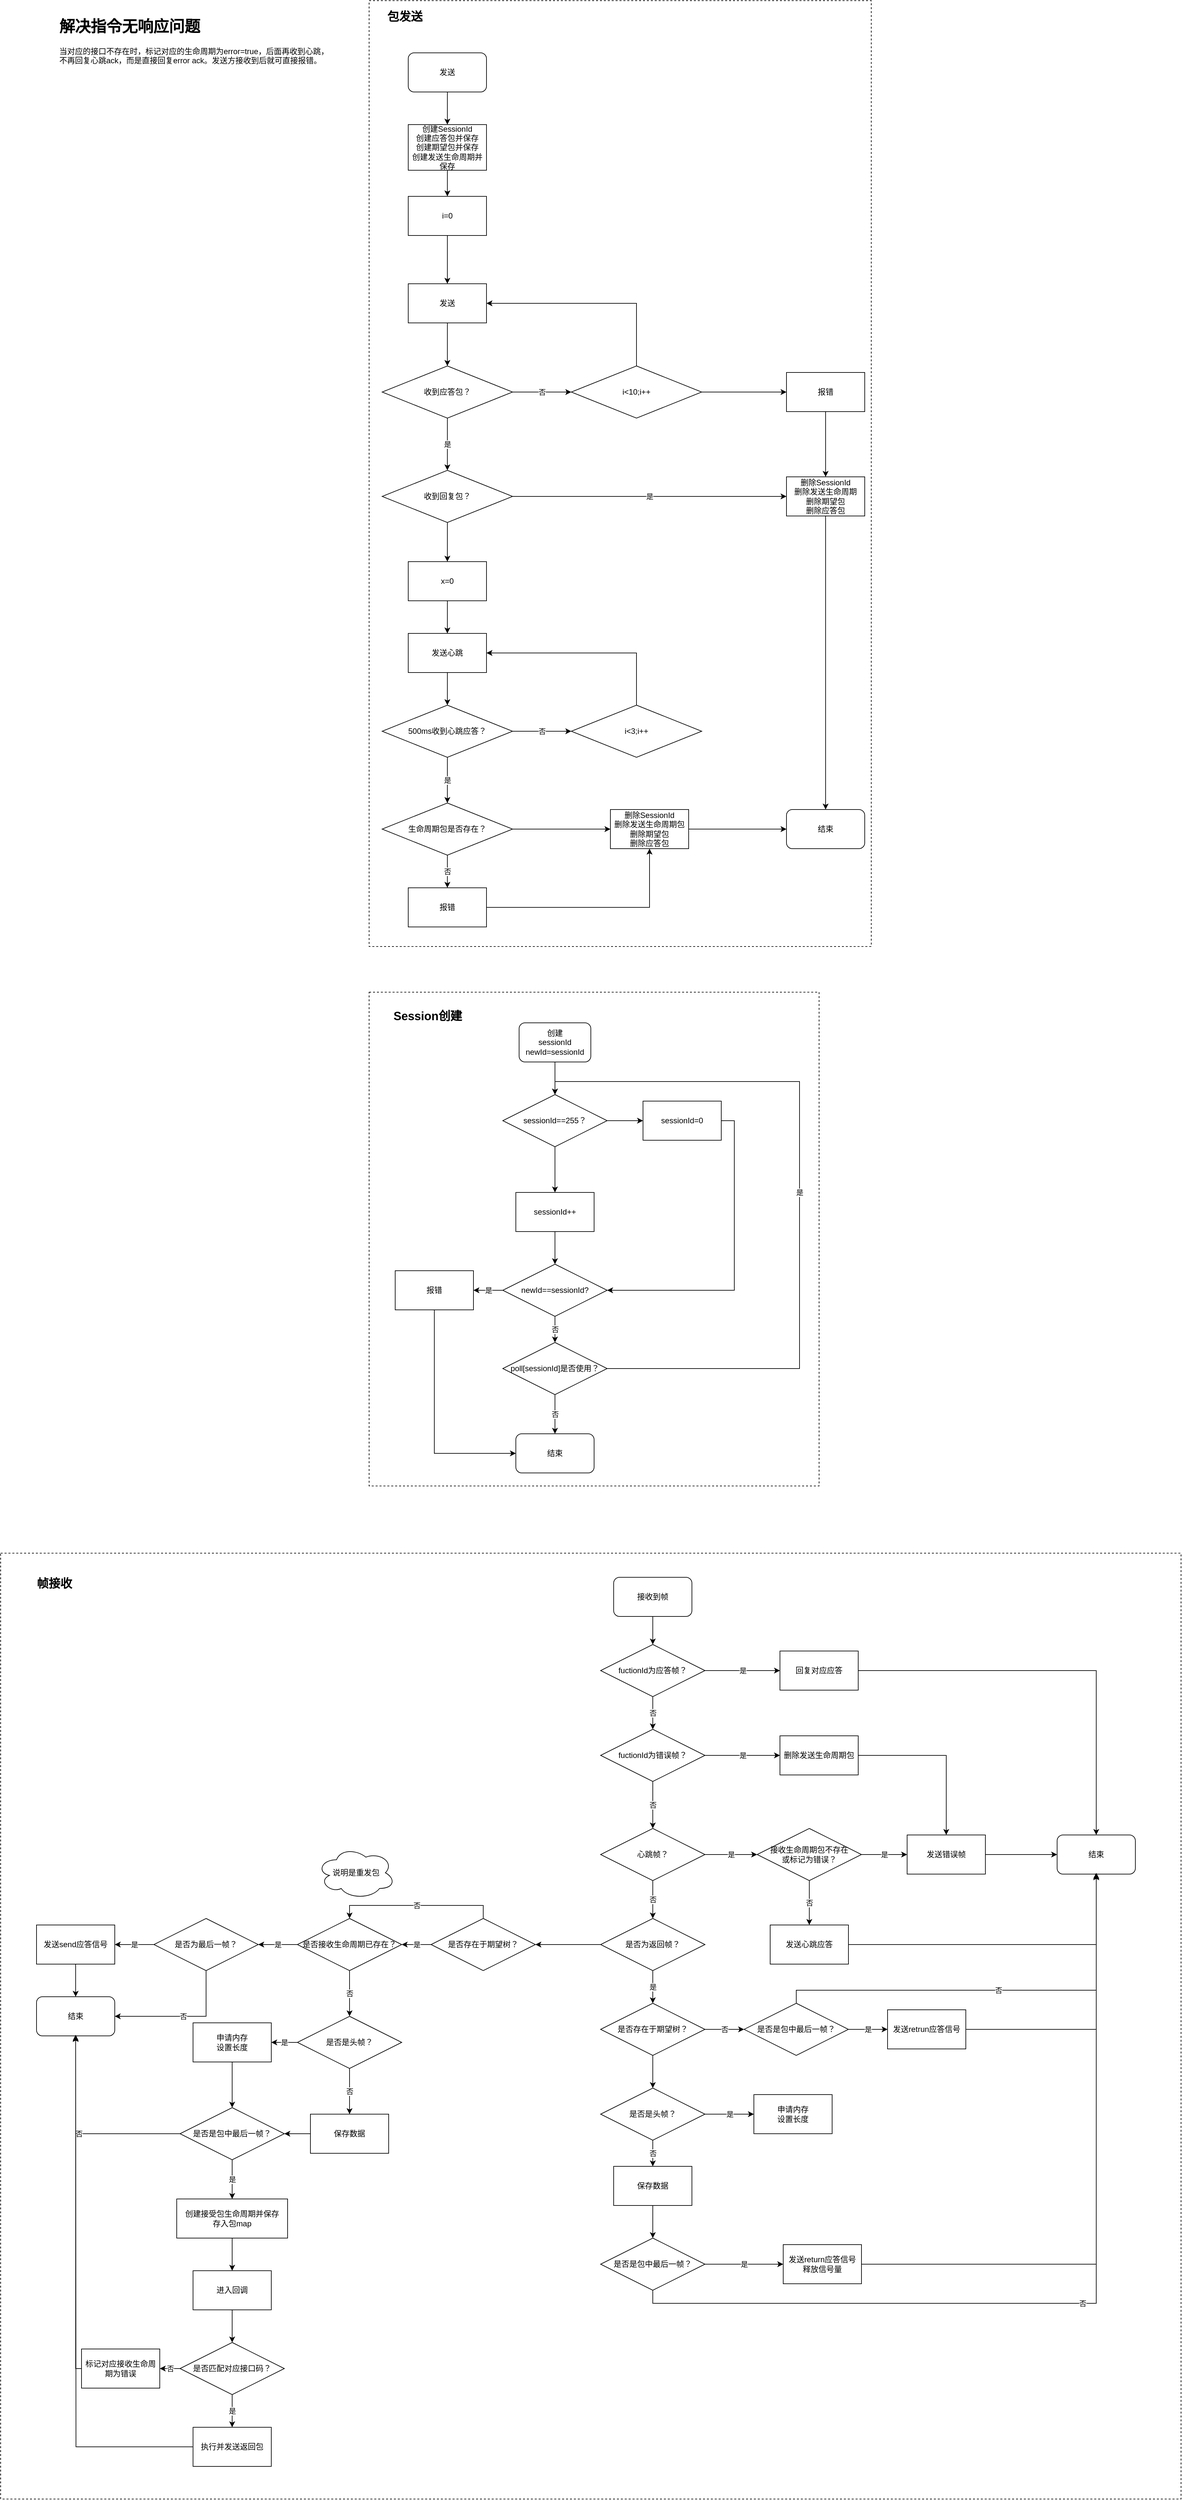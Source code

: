 <mxfile version="12.2.4" pages="1"><diagram id="jixxcReCgvkoZEsgTr-6" name="Page-1"><mxGraphModel dx="2103" dy="812" grid="1" gridSize="10" guides="1" tooltips="1" connect="1" arrows="1" fold="1" page="1" pageScale="1" pageWidth="827" pageHeight="1169" math="0" shadow="0"><root><mxCell id="0"/><mxCell id="1" parent="0"/><mxCell id="71" value="" style="group" parent="1" vertex="1" connectable="0"><mxGeometry x="50" y="1670" width="690" height="757" as="geometry"/></mxCell><mxCell id="69" value="" style="rounded=0;whiteSpace=wrap;html=1;dashed=1;" parent="71" vertex="1"><mxGeometry width="690" height="757" as="geometry"/></mxCell><mxCell id="45" value="创建&lt;br&gt;sessionId&lt;br&gt;newId=sessionId" style="rounded=1;whiteSpace=wrap;html=1;" parent="71" vertex="1"><mxGeometry x="230" y="47" width="110" height="60" as="geometry"/></mxCell><mxCell id="46" value="sessionId==255？" style="rhombus;whiteSpace=wrap;html=1;rounded=0;" parent="71" vertex="1"><mxGeometry x="205" y="157" width="160" height="80" as="geometry"/></mxCell><mxCell id="53" style="edgeStyle=orthogonalEdgeStyle;rounded=0;orthogonalLoop=1;jettySize=auto;html=1;exitX=0.5;exitY=1;exitDx=0;exitDy=0;entryX=0.5;entryY=0;entryDx=0;entryDy=0;" parent="71" source="45" target="46" edge="1"><mxGeometry relative="1" as="geometry"/></mxCell><mxCell id="48" value="sessionId=0" style="rounded=0;whiteSpace=wrap;html=1;" parent="71" vertex="1"><mxGeometry x="420" y="167" width="120" height="60" as="geometry"/></mxCell><mxCell id="54" style="edgeStyle=orthogonalEdgeStyle;rounded=0;orthogonalLoop=1;jettySize=auto;html=1;exitX=1;exitY=0.5;exitDx=0;exitDy=0;" parent="71" source="46" target="48" edge="1"><mxGeometry relative="1" as="geometry"/></mxCell><mxCell id="49" value="sessionId++" style="rounded=0;whiteSpace=wrap;html=1;" parent="71" vertex="1"><mxGeometry x="225" y="307" width="120" height="60" as="geometry"/></mxCell><mxCell id="56" style="edgeStyle=orthogonalEdgeStyle;rounded=0;orthogonalLoop=1;jettySize=auto;html=1;exitX=0.5;exitY=1;exitDx=0;exitDy=0;entryX=0.5;entryY=0;entryDx=0;entryDy=0;" parent="71" source="46" target="49" edge="1"><mxGeometry relative="1" as="geometry"/></mxCell><mxCell id="66" value="是" style="edgeStyle=orthogonalEdgeStyle;rounded=0;orthogonalLoop=1;jettySize=auto;html=1;exitX=1;exitY=0.5;exitDx=0;exitDy=0;entryX=0.5;entryY=0;entryDx=0;entryDy=0;" parent="71" source="50" target="46" edge="1"><mxGeometry relative="1" as="geometry"><Array as="points"><mxPoint x="660" y="577"/><mxPoint x="660" y="137"/><mxPoint x="285" y="137"/></Array></mxGeometry></mxCell><mxCell id="50" value="poll[sessionId]是否使用？" style="rhombus;whiteSpace=wrap;html=1;rounded=0;" parent="71" vertex="1"><mxGeometry x="205" y="537" width="160" height="80" as="geometry"/></mxCell><mxCell id="60" value="否" style="edgeStyle=orthogonalEdgeStyle;rounded=0;orthogonalLoop=1;jettySize=auto;html=1;exitX=0.5;exitY=1;exitDx=0;exitDy=0;entryX=0.5;entryY=0;entryDx=0;entryDy=0;" parent="71" source="51" target="50" edge="1"><mxGeometry relative="1" as="geometry"/></mxCell><mxCell id="51" value="newId==sessionId?" style="rhombus;whiteSpace=wrap;html=1;rounded=0;" parent="71" vertex="1"><mxGeometry x="205" y="417" width="160" height="80" as="geometry"/></mxCell><mxCell id="64" style="edgeStyle=orthogonalEdgeStyle;rounded=0;orthogonalLoop=1;jettySize=auto;html=1;exitX=1;exitY=0.5;exitDx=0;exitDy=0;entryX=1;entryY=0.5;entryDx=0;entryDy=0;" parent="71" source="48" target="51" edge="1"><mxGeometry relative="1" as="geometry"/></mxCell><mxCell id="59" style="edgeStyle=orthogonalEdgeStyle;rounded=0;orthogonalLoop=1;jettySize=auto;html=1;exitX=0.5;exitY=1;exitDx=0;exitDy=0;entryX=0.5;entryY=0;entryDx=0;entryDy=0;" parent="71" source="49" target="51" edge="1"><mxGeometry relative="1" as="geometry"/></mxCell><mxCell id="52" value="结束" style="rounded=1;whiteSpace=wrap;html=1;" parent="71" vertex="1"><mxGeometry x="225" y="677" width="120" height="60" as="geometry"/></mxCell><mxCell id="61" value="否" style="edgeStyle=orthogonalEdgeStyle;rounded=0;orthogonalLoop=1;jettySize=auto;html=1;exitX=0.5;exitY=1;exitDx=0;exitDy=0;entryX=0.5;entryY=0;entryDx=0;entryDy=0;" parent="71" source="50" target="52" edge="1"><mxGeometry relative="1" as="geometry"/></mxCell><mxCell id="63" style="edgeStyle=orthogonalEdgeStyle;rounded=0;orthogonalLoop=1;jettySize=auto;html=1;exitX=0.5;exitY=1;exitDx=0;exitDy=0;entryX=0;entryY=0.5;entryDx=0;entryDy=0;" parent="71" source="58" target="52" edge="1"><mxGeometry relative="1" as="geometry"/></mxCell><mxCell id="58" value="报错" style="rounded=0;whiteSpace=wrap;html=1;" parent="71" vertex="1"><mxGeometry x="40" y="427" width="120" height="60" as="geometry"/></mxCell><mxCell id="62" value="是" style="edgeStyle=orthogonalEdgeStyle;rounded=0;orthogonalLoop=1;jettySize=auto;html=1;exitX=0;exitY=0.5;exitDx=0;exitDy=0;entryX=1;entryY=0.5;entryDx=0;entryDy=0;" parent="71" source="51" target="58" edge="1"><mxGeometry relative="1" as="geometry"/></mxCell><mxCell id="70" value="&lt;font style=&quot;font-size: 18px&quot;&gt;&lt;b&gt;Session创建&lt;/b&gt;&lt;/font&gt;" style="text;html=1;strokeColor=none;fillColor=none;align=center;verticalAlign=middle;whiteSpace=wrap;rounded=0;dashed=1;" parent="71" vertex="1"><mxGeometry x="20" y="27" width="140" height="20" as="geometry"/></mxCell><mxCell id="72" value="" style="group" parent="1" vertex="1" connectable="0"><mxGeometry x="50" y="150" width="770" height="1450" as="geometry"/></mxCell><mxCell id="67" value="" style="rounded=0;whiteSpace=wrap;html=1;dashed=1;" parent="72" vertex="1"><mxGeometry width="770" height="1450" as="geometry"/></mxCell><mxCell id="2" value="发送" style="rounded=1;whiteSpace=wrap;html=1;" parent="72" vertex="1"><mxGeometry x="60" y="80" width="120" height="60" as="geometry"/></mxCell><mxCell id="5" value="创建SessionId&lt;br&gt;创建应答包并保存&lt;br&gt;创建期望包并保存&lt;br&gt;创建发送生命周期并保存" style="rounded=0;whiteSpace=wrap;html=1;" parent="72" vertex="1"><mxGeometry x="60" y="190" width="120" height="70" as="geometry"/></mxCell><mxCell id="19" style="edgeStyle=orthogonalEdgeStyle;rounded=0;orthogonalLoop=1;jettySize=auto;html=1;exitX=0.5;exitY=1;exitDx=0;exitDy=0;entryX=0.5;entryY=0;entryDx=0;entryDy=0;" parent="72" source="2" target="5" edge="1"><mxGeometry relative="1" as="geometry"/></mxCell><mxCell id="6" value="i=0" style="rounded=0;whiteSpace=wrap;html=1;" parent="72" vertex="1"><mxGeometry x="60" y="300" width="120" height="60" as="geometry"/></mxCell><mxCell id="20" style="edgeStyle=orthogonalEdgeStyle;rounded=0;orthogonalLoop=1;jettySize=auto;html=1;exitX=0.5;exitY=1;exitDx=0;exitDy=0;entryX=0.5;entryY=0;entryDx=0;entryDy=0;" parent="72" source="5" target="6" edge="1"><mxGeometry relative="1" as="geometry"/></mxCell><mxCell id="7" value="收到应答包？" style="rhombus;whiteSpace=wrap;html=1;rounded=0;" parent="72" vertex="1"><mxGeometry x="20" y="560" width="200" height="80" as="geometry"/></mxCell><mxCell id="8" value="i&amp;lt;10;i++" style="rhombus;whiteSpace=wrap;html=1;rounded=0;" parent="72" vertex="1"><mxGeometry x="310" y="560" width="200" height="80" as="geometry"/></mxCell><mxCell id="23" value="否" style="edgeStyle=orthogonalEdgeStyle;rounded=0;orthogonalLoop=1;jettySize=auto;html=1;exitX=1;exitY=0.5;exitDx=0;exitDy=0;entryX=0;entryY=0.5;entryDx=0;entryDy=0;" parent="72" source="7" target="8" edge="1"><mxGeometry relative="1" as="geometry"/></mxCell><mxCell id="22" style="edgeStyle=orthogonalEdgeStyle;rounded=0;orthogonalLoop=1;jettySize=auto;html=1;exitX=0.5;exitY=1;exitDx=0;exitDy=0;entryX=0.5;entryY=0;entryDx=0;entryDy=0;" parent="72" source="9" target="7" edge="1"><mxGeometry relative="1" as="geometry"/></mxCell><mxCell id="9" value="发送" style="rounded=0;whiteSpace=wrap;html=1;" parent="72" vertex="1"><mxGeometry x="60" y="434" width="120" height="60" as="geometry"/></mxCell><mxCell id="21" style="edgeStyle=orthogonalEdgeStyle;rounded=0;orthogonalLoop=1;jettySize=auto;html=1;exitX=0.5;exitY=1;exitDx=0;exitDy=0;entryX=0.5;entryY=0;entryDx=0;entryDy=0;" parent="72" source="6" target="9" edge="1"><mxGeometry relative="1" as="geometry"/></mxCell><mxCell id="24" style="edgeStyle=orthogonalEdgeStyle;rounded=0;orthogonalLoop=1;jettySize=auto;html=1;exitX=0.5;exitY=0;exitDx=0;exitDy=0;entryX=1;entryY=0.5;entryDx=0;entryDy=0;" parent="72" source="8" target="9" edge="1"><mxGeometry relative="1" as="geometry"/></mxCell><mxCell id="10" value="删除SessionId&lt;br&gt;删除发送生命周期&lt;br&gt;删除期望包&lt;br&gt;删除应答包" style="rounded=0;whiteSpace=wrap;html=1;" parent="72" vertex="1"><mxGeometry x="640" y="730" width="120" height="60" as="geometry"/></mxCell><mxCell id="11" value="结束" style="rounded=1;whiteSpace=wrap;html=1;" parent="72" vertex="1"><mxGeometry x="640" y="1240" width="120" height="60" as="geometry"/></mxCell><mxCell id="27" style="edgeStyle=orthogonalEdgeStyle;rounded=0;orthogonalLoop=1;jettySize=auto;html=1;exitX=0.5;exitY=1;exitDx=0;exitDy=0;" parent="72" source="10" target="11" edge="1"><mxGeometry relative="1" as="geometry"/></mxCell><mxCell id="29" value="是" style="edgeStyle=orthogonalEdgeStyle;rounded=0;orthogonalLoop=1;jettySize=auto;html=1;exitX=1;exitY=0.5;exitDx=0;exitDy=0;entryX=0;entryY=0.5;entryDx=0;entryDy=0;" parent="72" source="12" target="10" edge="1"><mxGeometry relative="1" as="geometry"/></mxCell><mxCell id="12" value="收到回复包？" style="rhombus;whiteSpace=wrap;html=1;rounded=0;" parent="72" vertex="1"><mxGeometry x="20" y="720" width="200" height="80" as="geometry"/></mxCell><mxCell id="28" value="是" style="edgeStyle=orthogonalEdgeStyle;rounded=0;orthogonalLoop=1;jettySize=auto;html=1;exitX=0.5;exitY=1;exitDx=0;exitDy=0;entryX=0.5;entryY=0;entryDx=0;entryDy=0;" parent="72" source="7" target="12" edge="1"><mxGeometry relative="1" as="geometry"/></mxCell><mxCell id="26" style="edgeStyle=orthogonalEdgeStyle;rounded=0;orthogonalLoop=1;jettySize=auto;html=1;exitX=0.5;exitY=1;exitDx=0;exitDy=0;entryX=0.5;entryY=0;entryDx=0;entryDy=0;" parent="72" source="13" target="10" edge="1"><mxGeometry relative="1" as="geometry"/></mxCell><mxCell id="13" value="报错" style="rounded=0;whiteSpace=wrap;html=1;" parent="72" vertex="1"><mxGeometry x="640" y="570" width="120" height="60" as="geometry"/></mxCell><mxCell id="25" style="edgeStyle=orthogonalEdgeStyle;rounded=0;orthogonalLoop=1;jettySize=auto;html=1;exitX=1;exitY=0.5;exitDx=0;exitDy=0;entryX=0;entryY=0.5;entryDx=0;entryDy=0;" parent="72" source="8" target="13" edge="1"><mxGeometry relative="1" as="geometry"/></mxCell><mxCell id="15" value="x=0" style="rounded=0;whiteSpace=wrap;html=1;" parent="72" vertex="1"><mxGeometry x="60" y="860" width="120" height="60" as="geometry"/></mxCell><mxCell id="30" style="edgeStyle=orthogonalEdgeStyle;rounded=0;orthogonalLoop=1;jettySize=auto;html=1;exitX=0.5;exitY=1;exitDx=0;exitDy=0;entryX=0.5;entryY=0;entryDx=0;entryDy=0;" parent="72" source="12" target="15" edge="1"><mxGeometry relative="1" as="geometry"/></mxCell><mxCell id="16" value="发送心跳" style="rounded=0;whiteSpace=wrap;html=1;" parent="72" vertex="1"><mxGeometry x="60" y="970" width="120" height="60" as="geometry"/></mxCell><mxCell id="31" style="edgeStyle=orthogonalEdgeStyle;rounded=0;orthogonalLoop=1;jettySize=auto;html=1;exitX=0.5;exitY=1;exitDx=0;exitDy=0;entryX=0.5;entryY=0;entryDx=0;entryDy=0;" parent="72" source="15" target="16" edge="1"><mxGeometry relative="1" as="geometry"/></mxCell><mxCell id="17" value="500ms收到心跳应答？" style="rhombus;whiteSpace=wrap;html=1;rounded=0;" parent="72" vertex="1"><mxGeometry x="20" y="1080" width="200" height="80" as="geometry"/></mxCell><mxCell id="33" style="edgeStyle=orthogonalEdgeStyle;rounded=0;orthogonalLoop=1;jettySize=auto;html=1;exitX=0.5;exitY=1;exitDx=0;exitDy=0;entryX=0.5;entryY=0;entryDx=0;entryDy=0;" parent="72" source="16" target="17" edge="1"><mxGeometry relative="1" as="geometry"/></mxCell><mxCell id="35" style="edgeStyle=orthogonalEdgeStyle;rounded=0;orthogonalLoop=1;jettySize=auto;html=1;exitX=0.5;exitY=0;exitDx=0;exitDy=0;entryX=1;entryY=0.5;entryDx=0;entryDy=0;" parent="72" source="18" target="16" edge="1"><mxGeometry relative="1" as="geometry"/></mxCell><mxCell id="18" value="i&amp;lt;3;i++" style="rhombus;whiteSpace=wrap;html=1;rounded=0;" parent="72" vertex="1"><mxGeometry x="310" y="1080" width="200" height="80" as="geometry"/></mxCell><mxCell id="34" value="否" style="edgeStyle=orthogonalEdgeStyle;rounded=0;orthogonalLoop=1;jettySize=auto;html=1;exitX=1;exitY=0.5;exitDx=0;exitDy=0;entryX=0;entryY=0.5;entryDx=0;entryDy=0;" parent="72" source="17" target="18" edge="1"><mxGeometry relative="1" as="geometry"/></mxCell><mxCell id="32" value="生命周期包是否存在？" style="rhombus;whiteSpace=wrap;html=1;rounded=0;" parent="72" vertex="1"><mxGeometry x="20" y="1230" width="200" height="80" as="geometry"/></mxCell><mxCell id="36" value="是" style="edgeStyle=orthogonalEdgeStyle;rounded=0;orthogonalLoop=1;jettySize=auto;html=1;exitX=0.5;exitY=1;exitDx=0;exitDy=0;entryX=0.5;entryY=0;entryDx=0;entryDy=0;" parent="72" source="17" target="32" edge="1"><mxGeometry relative="1" as="geometry"/></mxCell><mxCell id="38" value="报错" style="rounded=0;whiteSpace=wrap;html=1;" parent="72" vertex="1"><mxGeometry x="60" y="1360" width="120" height="60" as="geometry"/></mxCell><mxCell id="39" value="否" style="edgeStyle=orthogonalEdgeStyle;rounded=0;orthogonalLoop=1;jettySize=auto;html=1;exitX=0.5;exitY=1;exitDx=0;exitDy=0;entryX=0.5;entryY=0;entryDx=0;entryDy=0;" parent="72" source="32" target="38" edge="1"><mxGeometry relative="1" as="geometry"/></mxCell><mxCell id="43" style="edgeStyle=orthogonalEdgeStyle;rounded=0;orthogonalLoop=1;jettySize=auto;html=1;exitX=1;exitY=0.5;exitDx=0;exitDy=0;" parent="72" source="41" target="11" edge="1"><mxGeometry relative="1" as="geometry"/></mxCell><mxCell id="41" value="删除SessionId&lt;br&gt;删除发送生命周期包&lt;br&gt;删除期望包&lt;br&gt;删除应答包" style="rounded=0;whiteSpace=wrap;html=1;" parent="72" vertex="1"><mxGeometry x="370" y="1240" width="120" height="60" as="geometry"/></mxCell><mxCell id="42" style="edgeStyle=orthogonalEdgeStyle;rounded=0;orthogonalLoop=1;jettySize=auto;html=1;exitX=1;exitY=0.5;exitDx=0;exitDy=0;entryX=0;entryY=0.5;entryDx=0;entryDy=0;" parent="72" source="32" target="41" edge="1"><mxGeometry relative="1" as="geometry"/></mxCell><mxCell id="44" style="edgeStyle=orthogonalEdgeStyle;rounded=0;orthogonalLoop=1;jettySize=auto;html=1;exitX=1;exitY=0.5;exitDx=0;exitDy=0;entryX=0.5;entryY=1;entryDx=0;entryDy=0;" parent="72" source="38" target="41" edge="1"><mxGeometry relative="1" as="geometry"/></mxCell><mxCell id="68" value="&lt;font style=&quot;font-size: 18px&quot;&gt;&lt;b&gt;包发送&lt;/b&gt;&lt;/font&gt;" style="text;html=1;strokeColor=none;fillColor=none;align=center;verticalAlign=middle;whiteSpace=wrap;rounded=0;dashed=1;" parent="72" vertex="1"><mxGeometry x="20" y="10" width="70" height="30" as="geometry"/></mxCell><mxCell id="160" value="" style="group" parent="1" vertex="1" connectable="0"><mxGeometry x="-515" y="2530" width="1810" height="1450" as="geometry"/></mxCell><mxCell id="158" value="" style="group" parent="160" vertex="1" connectable="0"><mxGeometry width="1810" height="1450" as="geometry"/></mxCell><mxCell id="157" value="" style="rounded=0;whiteSpace=wrap;html=1;dashed=1;" parent="158" vertex="1"><mxGeometry width="1810" height="1450" as="geometry"/></mxCell><mxCell id="74" value="接收到帧" style="rounded=1;whiteSpace=wrap;html=1;" parent="158" vertex="1"><mxGeometry x="940" y="37" width="120" height="60" as="geometry"/></mxCell><mxCell id="75" value="fuctionId为应答帧？" style="rhombus;whiteSpace=wrap;html=1;rounded=0;" parent="158" vertex="1"><mxGeometry x="920" y="140" width="160" height="80" as="geometry"/></mxCell><mxCell id="93" style="edgeStyle=orthogonalEdgeStyle;rounded=0;orthogonalLoop=1;jettySize=auto;html=1;exitX=0.5;exitY=1;exitDx=0;exitDy=0;" parent="158" source="74" target="75" edge="1"><mxGeometry relative="1" as="geometry"/></mxCell><mxCell id="76" value="回复对应应答" style="rounded=0;whiteSpace=wrap;html=1;" parent="158" vertex="1"><mxGeometry x="1195" y="150" width="120" height="60" as="geometry"/></mxCell><mxCell id="94" value="是" style="edgeStyle=orthogonalEdgeStyle;rounded=0;orthogonalLoop=1;jettySize=auto;html=1;exitX=1;exitY=0.5;exitDx=0;exitDy=0;entryX=0;entryY=0.5;entryDx=0;entryDy=0;" parent="158" source="75" target="76" edge="1"><mxGeometry relative="1" as="geometry"/></mxCell><mxCell id="77" value="fuctionId为错误帧？" style="rhombus;whiteSpace=wrap;html=1;rounded=0;" parent="158" vertex="1"><mxGeometry x="920" y="270" width="160" height="80" as="geometry"/></mxCell><mxCell id="95" value="否" style="edgeStyle=orthogonalEdgeStyle;rounded=0;orthogonalLoop=1;jettySize=auto;html=1;exitX=0.5;exitY=1;exitDx=0;exitDy=0;entryX=0.5;entryY=0;entryDx=0;entryDy=0;" parent="158" source="75" target="77" edge="1"><mxGeometry relative="1" as="geometry"/></mxCell><mxCell id="78" value="删除发送生命周期包" style="rounded=0;whiteSpace=wrap;html=1;" parent="158" vertex="1"><mxGeometry x="1195" y="280" width="120" height="60" as="geometry"/></mxCell><mxCell id="96" value="是" style="edgeStyle=orthogonalEdgeStyle;rounded=0;orthogonalLoop=1;jettySize=auto;html=1;exitX=1;exitY=0.5;exitDx=0;exitDy=0;entryX=0;entryY=0.5;entryDx=0;entryDy=0;" parent="158" source="77" target="78" edge="1"><mxGeometry relative="1" as="geometry"/></mxCell><mxCell id="79" value="心跳帧？" style="rhombus;whiteSpace=wrap;html=1;rounded=0;" parent="158" vertex="1"><mxGeometry x="920" y="422" width="160" height="80" as="geometry"/></mxCell><mxCell id="100" value="否" style="edgeStyle=orthogonalEdgeStyle;rounded=0;orthogonalLoop=1;jettySize=auto;html=1;exitX=0.5;exitY=1;exitDx=0;exitDy=0;entryX=0.5;entryY=0;entryDx=0;entryDy=0;" parent="158" source="77" target="79" edge="1"><mxGeometry relative="1" as="geometry"/></mxCell><mxCell id="80" value="接收生命周期包不存在&lt;br&gt;或标记为错误？" style="rhombus;whiteSpace=wrap;html=1;rounded=0;" parent="158" vertex="1"><mxGeometry x="1160" y="422" width="160" height="80" as="geometry"/></mxCell><mxCell id="101" value="是" style="edgeStyle=orthogonalEdgeStyle;rounded=0;orthogonalLoop=1;jettySize=auto;html=1;exitX=1;exitY=0.5;exitDx=0;exitDy=0;entryX=0;entryY=0.5;entryDx=0;entryDy=0;" parent="158" source="79" target="80" edge="1"><mxGeometry relative="1" as="geometry"/></mxCell><mxCell id="81" value="发送错误帧" style="rounded=0;whiteSpace=wrap;html=1;" parent="158" vertex="1"><mxGeometry x="1390" y="432" width="120" height="60" as="geometry"/></mxCell><mxCell id="98" style="edgeStyle=orthogonalEdgeStyle;rounded=0;orthogonalLoop=1;jettySize=auto;html=1;exitX=1;exitY=0.5;exitDx=0;exitDy=0;entryX=0.5;entryY=0;entryDx=0;entryDy=0;" parent="158" source="78" target="81" edge="1"><mxGeometry relative="1" as="geometry"/></mxCell><mxCell id="102" value="是" style="edgeStyle=orthogonalEdgeStyle;rounded=0;orthogonalLoop=1;jettySize=auto;html=1;exitX=1;exitY=0.5;exitDx=0;exitDy=0;entryX=0;entryY=0.5;entryDx=0;entryDy=0;" parent="158" source="80" target="81" edge="1"><mxGeometry relative="1" as="geometry"/></mxCell><mxCell id="82" value="发送心跳应答" style="rounded=0;whiteSpace=wrap;html=1;" parent="158" vertex="1"><mxGeometry x="1180" y="570" width="120" height="60" as="geometry"/></mxCell><mxCell id="104" value="否" style="edgeStyle=orthogonalEdgeStyle;rounded=0;orthogonalLoop=1;jettySize=auto;html=1;exitX=0.5;exitY=1;exitDx=0;exitDy=0;entryX=0.5;entryY=0;entryDx=0;entryDy=0;" parent="158" source="80" target="82" edge="1"><mxGeometry relative="1" as="geometry"/></mxCell><mxCell id="83" value="是否为返回帧？" style="rhombus;whiteSpace=wrap;html=1;rounded=0;" parent="158" vertex="1"><mxGeometry x="920" y="560" width="160" height="80" as="geometry"/></mxCell><mxCell id="103" value="否" style="edgeStyle=orthogonalEdgeStyle;rounded=0;orthogonalLoop=1;jettySize=auto;html=1;exitX=0.5;exitY=1;exitDx=0;exitDy=0;entryX=0.5;entryY=0;entryDx=0;entryDy=0;" parent="158" source="79" target="83" edge="1"><mxGeometry relative="1" as="geometry"/></mxCell><mxCell id="84" value="是否存在于期望树？&lt;span style=&quot;color: rgba(0 , 0 , 0 , 0) ; font-family: monospace ; font-size: 0px ; white-space: nowrap&quot;&gt;%3CmxGraphModel%3E%3Croot%3E%3CmxCell%20id%3D%220%22%2F%3E%3CmxCell%20id%3D%221%22%20parent%3D%220%22%2F%3E%3CmxCell%20id%3D%222%22%20value%3D%22%E6%98%AF%E5%90%A6%E4%B8%BA%E8%BF%94%E5%9B%9E%E5%8C%85%EF%BC%9F%22%20style%3D%22rhombus%3BwhiteSpace%3Dwrap%3Bhtml%3D1%3Brounded%3D0%3B%22%20vertex%3D%221%22%20parent%3D%221%22%3E%3CmxGeometry%20x%3D%22100%22%20y%3D%223060%22%20width%3D%22160%22%20height%3D%2280%22%20as%3D%22geometry%22%2F%3E%3C%2FmxCell%3E%3C%2Froot%3E%3C%2FmxGraphModel%3E&lt;/span&gt;" style="rhombus;whiteSpace=wrap;html=1;rounded=0;" parent="158" vertex="1"><mxGeometry x="920" y="690" width="160" height="80" as="geometry"/></mxCell><mxCell id="106" value="是" style="edgeStyle=orthogonalEdgeStyle;rounded=0;orthogonalLoop=1;jettySize=auto;html=1;exitX=0.5;exitY=1;exitDx=0;exitDy=0;entryX=0.5;entryY=0;entryDx=0;entryDy=0;" parent="158" source="83" target="84" edge="1"><mxGeometry relative="1" as="geometry"/></mxCell><mxCell id="110" value="否" style="edgeStyle=orthogonalEdgeStyle;rounded=0;orthogonalLoop=1;jettySize=auto;html=1;exitX=0.5;exitY=0;exitDx=0;exitDy=0;" parent="158" source="85" edge="1"><mxGeometry relative="1" as="geometry"><mxPoint x="1680" y="490" as="targetPoint"/><Array as="points"><mxPoint x="1220" y="670"/><mxPoint x="1680" y="670"/></Array></mxGeometry></mxCell><mxCell id="85" value="是否是包中最后一帧？" style="rhombus;whiteSpace=wrap;html=1;rounded=0;" parent="158" vertex="1"><mxGeometry x="1140" y="690" width="160" height="80" as="geometry"/></mxCell><mxCell id="107" value="否" style="edgeStyle=orthogonalEdgeStyle;rounded=0;orthogonalLoop=1;jettySize=auto;html=1;exitX=1;exitY=0.5;exitDx=0;exitDy=0;entryX=0;entryY=0.5;entryDx=0;entryDy=0;" parent="158" source="84" target="85" edge="1"><mxGeometry relative="1" as="geometry"/></mxCell><mxCell id="86" value="发送retrun应答信号" style="rounded=0;whiteSpace=wrap;html=1;" parent="158" vertex="1"><mxGeometry x="1360" y="700" width="120" height="60" as="geometry"/></mxCell><mxCell id="108" value="是" style="edgeStyle=orthogonalEdgeStyle;rounded=0;orthogonalLoop=1;jettySize=auto;html=1;exitX=1;exitY=0.5;exitDx=0;exitDy=0;entryX=0;entryY=0.5;entryDx=0;entryDy=0;" parent="158" source="85" target="86" edge="1"><mxGeometry relative="1" as="geometry"/></mxCell><mxCell id="87" value="是否是头帧？&lt;span style=&quot;color: rgba(0 , 0 , 0 , 0) ; font-family: monospace ; font-size: 0px ; white-space: nowrap&quot;&gt;%3CmxGraphModel%3E%3Croot%3E%3CmxCell%20id%3D%220%22%2F%3E%3CmxCell%20id%3D%221%22%20parent%3D%220%22%2F%3E%3CmxCell%20id%3D%222%22%20value%3D%22%E6%98%AF%E5%90%A6%E4%B8%BA%E8%BF%94%E5%9B%9E%E5%8C%85%EF%BC%9F%22%20style%3D%22rhombus%3BwhiteSpace%3Dwrap%3Bhtml%3D1%3Brounded%3D0%3B%22%20vertex%3D%221%22%20parent%3D%221%22%3E%3CmxGeometry%20x%3D%22100%22%20y%3D%223060%22%20width%3D%22160%22%20height%3D%2280%22%20as%3D%22geometry%22%2F%3E%3C%2FmxCell%3E%3C%2Froot%3E%3C%2FmxGraphMode&lt;/span&gt;" style="rhombus;whiteSpace=wrap;html=1;rounded=0;" parent="158" vertex="1"><mxGeometry x="920" y="820" width="160" height="80" as="geometry"/></mxCell><mxCell id="111" style="edgeStyle=orthogonalEdgeStyle;rounded=0;orthogonalLoop=1;jettySize=auto;html=1;exitX=0.5;exitY=1;exitDx=0;exitDy=0;entryX=0.5;entryY=0;entryDx=0;entryDy=0;" parent="158" source="84" target="87" edge="1"><mxGeometry relative="1" as="geometry"/></mxCell><mxCell id="88" value="申请内存&lt;br&gt;设置长度" style="rounded=0;whiteSpace=wrap;html=1;" parent="158" vertex="1"><mxGeometry x="1155" y="830" width="120" height="60" as="geometry"/></mxCell><mxCell id="112" value="是" style="edgeStyle=orthogonalEdgeStyle;rounded=0;orthogonalLoop=1;jettySize=auto;html=1;exitX=1;exitY=0.5;exitDx=0;exitDy=0;entryX=0;entryY=0.5;entryDx=0;entryDy=0;" parent="158" source="87" target="88" edge="1"><mxGeometry relative="1" as="geometry"/></mxCell><mxCell id="89" value="是否是包中最后一帧？" style="rhombus;whiteSpace=wrap;html=1;rounded=0;" parent="158" vertex="1"><mxGeometry x="920" y="1050" width="160" height="80" as="geometry"/></mxCell><mxCell id="114" style="edgeStyle=orthogonalEdgeStyle;rounded=0;orthogonalLoop=1;jettySize=auto;html=1;exitX=0.5;exitY=1;exitDx=0;exitDy=0;entryX=0.5;entryY=0;entryDx=0;entryDy=0;" parent="158" source="90" target="89" edge="1"><mxGeometry relative="1" as="geometry"/></mxCell><mxCell id="90" value="保存数据" style="rounded=0;whiteSpace=wrap;html=1;" parent="158" vertex="1"><mxGeometry x="940" y="940" width="120" height="60" as="geometry"/></mxCell><mxCell id="113" value="否" style="edgeStyle=orthogonalEdgeStyle;rounded=0;orthogonalLoop=1;jettySize=auto;html=1;exitX=0.5;exitY=1;exitDx=0;exitDy=0;entryX=0.5;entryY=0;entryDx=0;entryDy=0;" parent="158" source="87" target="90" edge="1"><mxGeometry relative="1" as="geometry"/></mxCell><mxCell id="91" value="结束" style="rounded=1;whiteSpace=wrap;html=1;" parent="158" vertex="1"><mxGeometry x="1620" y="432" width="120" height="60" as="geometry"/></mxCell><mxCell id="97" style="edgeStyle=orthogonalEdgeStyle;rounded=0;orthogonalLoop=1;jettySize=auto;html=1;exitX=1;exitY=0.5;exitDx=0;exitDy=0;" parent="158" source="76" target="91" edge="1"><mxGeometry relative="1" as="geometry"/></mxCell><mxCell id="99" style="edgeStyle=orthogonalEdgeStyle;rounded=0;orthogonalLoop=1;jettySize=auto;html=1;exitX=1;exitY=0.5;exitDx=0;exitDy=0;entryX=0;entryY=0.5;entryDx=0;entryDy=0;" parent="158" source="81" target="91" edge="1"><mxGeometry relative="1" as="geometry"/></mxCell><mxCell id="105" style="edgeStyle=orthogonalEdgeStyle;rounded=0;orthogonalLoop=1;jettySize=auto;html=1;exitX=1;exitY=0.5;exitDx=0;exitDy=0;entryX=0.5;entryY=1;entryDx=0;entryDy=0;" parent="158" source="82" target="91" edge="1"><mxGeometry relative="1" as="geometry"/></mxCell><mxCell id="109" style="edgeStyle=orthogonalEdgeStyle;rounded=0;orthogonalLoop=1;jettySize=auto;html=1;exitX=1;exitY=0.5;exitDx=0;exitDy=0;entryX=0.5;entryY=1;entryDx=0;entryDy=0;" parent="158" source="86" target="91" edge="1"><mxGeometry relative="1" as="geometry"/></mxCell><mxCell id="117" value="否" style="edgeStyle=orthogonalEdgeStyle;rounded=0;orthogonalLoop=1;jettySize=auto;html=1;exitX=0.5;exitY=1;exitDx=0;exitDy=0;entryX=0.5;entryY=1;entryDx=0;entryDy=0;" parent="158" source="89" target="91" edge="1"><mxGeometry relative="1" as="geometry"/></mxCell><mxCell id="116" style="edgeStyle=orthogonalEdgeStyle;rounded=0;orthogonalLoop=1;jettySize=auto;html=1;exitX=1;exitY=0.5;exitDx=0;exitDy=0;entryX=0.5;entryY=0.967;entryDx=0;entryDy=0;entryPerimeter=0;" parent="158" source="92" target="91" edge="1"><mxGeometry relative="1" as="geometry"><mxPoint x="1680" y="500" as="targetPoint"/></mxGeometry></mxCell><mxCell id="92" value="发送return应答信号&lt;br&gt;释放信号量" style="rounded=0;whiteSpace=wrap;html=1;" parent="158" vertex="1"><mxGeometry x="1200" y="1060" width="120" height="60" as="geometry"/></mxCell><mxCell id="115" value="是" style="edgeStyle=orthogonalEdgeStyle;rounded=0;orthogonalLoop=1;jettySize=auto;html=1;exitX=1;exitY=0.5;exitDx=0;exitDy=0;entryX=0;entryY=0.5;entryDx=0;entryDy=0;" parent="158" source="89" target="92" edge="1"><mxGeometry relative="1" as="geometry"/></mxCell><mxCell id="118" value="是否存在于期望树？&lt;span style=&quot;color: rgba(0 , 0 , 0 , 0) ; font-family: monospace ; font-size: 0px ; white-space: nowrap&quot;&gt;%3CmxGraphModel%3E%3Croot%3E%3CmxCell%20id%3D%220%22%2F%3E%3CmxCell%20id%3D%221%22%20parent%3D%220%22%2F%3E%3CmxCell%20id%3D%222%22%20value%3D%22%E6%98%AF%E5%90%A6%E4%B8%BA%E8%BF%94%E5%9B%9E%E5%8C%85%EF%BC%9F%22%20style%3D%22rhombus%3BwhiteSpace%3Dwrap%3Bhtml%3D1%3Brounded%3D0%3B%22%20vertex%3D%221%22%20parent%3D%221%22%3E%3CmxGeometry%20x%3D%22100%22%20y%3D%223060%22%20width%3D%22160%22%20height%3D%2280%22%20as%3D%22geometry%22%2F%3E%3C%2FmxCell%3E%3C%2Froot%3E%3C%2FmxGraphModel%3E&lt;/span&gt;" style="rhombus;whiteSpace=wrap;html=1;rounded=0;" parent="158" vertex="1"><mxGeometry x="660" y="560" width="160" height="80" as="geometry"/></mxCell><mxCell id="126" style="edgeStyle=orthogonalEdgeStyle;rounded=0;orthogonalLoop=1;jettySize=auto;html=1;exitX=0;exitY=0.5;exitDx=0;exitDy=0;entryX=1;entryY=0.5;entryDx=0;entryDy=0;" parent="158" source="83" target="118" edge="1"><mxGeometry relative="1" as="geometry"/></mxCell><mxCell id="119" value="是否接收生命周期已存在？&lt;span style=&quot;color: rgba(0 , 0 , 0 , 0) ; font-family: monospace ; font-size: 0px ; white-space: nowrap&quot;&gt;%3CmxGraphModel%3E%3Croot%3E%3CmxCell%20id%3D%220%22%2F%3E%3CmxCell%20id%3D%221%22%20parent%3D%220%22%2F%3E%3CmxCell%20id%3D%222%22%20value%3D%22%E6%98%AF%E5%90%A6%E5%AD%98%E5%9C%A8%E4%BA%8E%E6%9C%9F%E6%9C%9B%E6%A0%91%EF%BC%9F%26lt%3Bspan%20style%3D%26quot%3Bcolor%3A%20rgba(0%20%2C%200%20%2C%200%20%2C%200)%20%3B%20font-family%3A%20monospace%20%3B%20font-size%3A%200px%20%3B%20white-space%3A%20nowrap%26quot%3B%26gt%3B%253CmxGraphModel%253E%253Croot%253E%253CmxCell%2520id%253D%25220%2522%252F%253E%253CmxCell%2520id%253D%25221%2522%2520parent%253D%25220%2522%252F%253E%253CmxCell%2520id%253D%25222%2522%2520value%253D%2522%25E6%2598%25AF%25E5%2590%25A6%25E4%25B8%25BA%25E8%25BF%2594%25E5%259B%259E%25E5%258C%2585%25EF%25BC%259F%2522%2520style%253D%2522rhombus%253BwhiteSpace%253Dwrap%253Bhtml%253D1%253Brounded%253D0%253B%2522%2520vertex%253D%25221%2522%2520parent%253D%25221%2522%253E%253CmxGeometry%2520x%253D%2522100%2522%2520y%253D%25223060%2522%2520width%253D%2522160%2522%2520height%253D%252280%2522%2520as%253D%2522geometry%2522%252F%253E%253C%252FmxCell%253E%253C%252Froot%253E%253C%252FmxGraphModel%253E%26lt%3B%2Fspan%26gt%3B%22%20style%3D%22rhombus%3BwhiteSpace%3Dwrap%3Bhtml%3D1%3Brounded%3D0%3B%22%20vertex%3D%221%22%20parent%3D%221%22%3E%3CmxGeometry%20x%3D%22-180%22%20y%3D%223190%22%20width%3D%22160%22%20height%3D%2280%22%20as%3D%22geometry%22%2F%3E%3C%2FmxCell%3E%3C%2Froot%3E%3C%2FmxGraphModel%3E&lt;/span&gt;" style="rhombus;whiteSpace=wrap;html=1;rounded=0;" parent="158" vertex="1"><mxGeometry x="455" y="560" width="160" height="80" as="geometry"/></mxCell><mxCell id="128" value="是" style="edgeStyle=orthogonalEdgeStyle;rounded=0;orthogonalLoop=1;jettySize=auto;html=1;exitX=0;exitY=0.5;exitDx=0;exitDy=0;entryX=1;entryY=0.5;entryDx=0;entryDy=0;" parent="158" source="118" target="119" edge="1"><mxGeometry relative="1" as="geometry"/></mxCell><mxCell id="138" value="否" style="edgeStyle=orthogonalEdgeStyle;rounded=0;orthogonalLoop=1;jettySize=auto;html=1;exitX=0.5;exitY=0;exitDx=0;exitDy=0;entryX=0.5;entryY=0;entryDx=0;entryDy=0;" parent="158" source="118" target="119" edge="1"><mxGeometry relative="1" as="geometry"/></mxCell><mxCell id="120" value="是否为最后一帧？" style="rhombus;whiteSpace=wrap;html=1;rounded=0;" parent="158" vertex="1"><mxGeometry x="235" y="560" width="160" height="80" as="geometry"/></mxCell><mxCell id="129" value="是" style="edgeStyle=orthogonalEdgeStyle;rounded=0;orthogonalLoop=1;jettySize=auto;html=1;exitX=0;exitY=0.5;exitDx=0;exitDy=0;entryX=1;entryY=0.5;entryDx=0;entryDy=0;" parent="158" source="119" target="120" edge="1"><mxGeometry relative="1" as="geometry"/></mxCell><mxCell id="122" value="是否是头帧？&lt;span style=&quot;color: rgba(0 , 0 , 0 , 0) ; font-family: monospace ; font-size: 0px ; white-space: nowrap&quot;&gt;%3CmxGraphModel%3E%3Croot%3E%3CmxCell%20id%3D%220%22%2F%3E%3CmxCell%20id%3D%221%22%20parent%3D%220%22%2F%3E%3CmxCell%20id%3D%222%22%20value%3D%22%E6%98%AF%E5%90%A6%E4%B8%BA%E8%BF%94%E5%9B%9E%E5%8C%85%EF%BC%9F%22%20style%3D%22rhombus%3BwhiteSpace%3Dwrap%3Bhtml%3D1%3Brounded%3D0%3B%22%20vertex%3D%221%22%20parent%3D%221%22%3E%3CmxGeometry%20x%3D%22100%22%20y%3D%223060%22%20width%3D%22160%22%20height%3D%2280%22%20as%3D%22geometry%22%2F%3E%3C%2FmxCell%3E%3C%2Froot%3E%3C%2FmxGraphMode&lt;/span&gt;" style="rhombus;whiteSpace=wrap;html=1;rounded=0;" parent="158" vertex="1"><mxGeometry x="455" y="710" width="160" height="80" as="geometry"/></mxCell><mxCell id="139" value="否" style="edgeStyle=orthogonalEdgeStyle;rounded=0;orthogonalLoop=1;jettySize=auto;html=1;exitX=0.5;exitY=1;exitDx=0;exitDy=0;entryX=0.5;entryY=0;entryDx=0;entryDy=0;" parent="158" source="119" target="122" edge="1"><mxGeometry relative="1" as="geometry"/></mxCell><mxCell id="123" value="申请内存&lt;br&gt;设置长度" style="rounded=0;whiteSpace=wrap;html=1;" parent="158" vertex="1"><mxGeometry x="295" y="720" width="120" height="60" as="geometry"/></mxCell><mxCell id="140" value="是" style="edgeStyle=orthogonalEdgeStyle;rounded=0;orthogonalLoop=1;jettySize=auto;html=1;exitX=0;exitY=0.5;exitDx=0;exitDy=0;entryX=1;entryY=0.5;entryDx=0;entryDy=0;" parent="158" source="122" target="123" edge="1"><mxGeometry relative="1" as="geometry"/></mxCell><mxCell id="124" value="保存数据" style="rounded=0;whiteSpace=wrap;html=1;" parent="158" vertex="1"><mxGeometry x="475" y="860" width="120" height="60" as="geometry"/></mxCell><mxCell id="141" value="否" style="edgeStyle=orthogonalEdgeStyle;rounded=0;orthogonalLoop=1;jettySize=auto;html=1;exitX=0.5;exitY=1;exitDx=0;exitDy=0;entryX=0.5;entryY=0;entryDx=0;entryDy=0;" parent="158" source="122" target="124" edge="1"><mxGeometry relative="1" as="geometry"/></mxCell><mxCell id="125" value="是否是包中最后一帧？" style="rhombus;whiteSpace=wrap;html=1;rounded=0;" parent="158" vertex="1"><mxGeometry x="275" y="850" width="160" height="80" as="geometry"/></mxCell><mxCell id="143" style="edgeStyle=orthogonalEdgeStyle;rounded=0;orthogonalLoop=1;jettySize=auto;html=1;exitX=0.5;exitY=1;exitDx=0;exitDy=0;entryX=0.5;entryY=0;entryDx=0;entryDy=0;" parent="158" source="123" target="125" edge="1"><mxGeometry relative="1" as="geometry"/></mxCell><mxCell id="142" style="edgeStyle=orthogonalEdgeStyle;rounded=0;orthogonalLoop=1;jettySize=auto;html=1;exitX=0;exitY=0.5;exitDx=0;exitDy=0;entryX=1;entryY=0.5;entryDx=0;entryDy=0;" parent="158" source="124" target="125" edge="1"><mxGeometry relative="1" as="geometry"/></mxCell><mxCell id="127" value="结束" style="rounded=1;whiteSpace=wrap;html=1;" parent="158" vertex="1"><mxGeometry x="55" y="680" width="120" height="60" as="geometry"/></mxCell><mxCell id="135" value="否" style="edgeStyle=orthogonalEdgeStyle;rounded=0;orthogonalLoop=1;jettySize=auto;html=1;exitX=0.5;exitY=1;exitDx=0;exitDy=0;entryX=1;entryY=0.5;entryDx=0;entryDy=0;" parent="158" source="120" target="127" edge="1"><mxGeometry relative="1" as="geometry"/></mxCell><mxCell id="144" value="否" style="edgeStyle=orthogonalEdgeStyle;rounded=0;orthogonalLoop=1;jettySize=auto;html=1;exitX=0;exitY=0.5;exitDx=0;exitDy=0;entryX=0.5;entryY=1;entryDx=0;entryDy=0;" parent="158" source="125" target="127" edge="1"><mxGeometry relative="1" as="geometry"/></mxCell><mxCell id="134" style="edgeStyle=orthogonalEdgeStyle;rounded=0;orthogonalLoop=1;jettySize=auto;html=1;exitX=0.5;exitY=1;exitDx=0;exitDy=0;entryX=0.5;entryY=0;entryDx=0;entryDy=0;" parent="158" source="130" target="127" edge="1"><mxGeometry relative="1" as="geometry"/></mxCell><mxCell id="130" value="发送send应答信号" style="rounded=0;whiteSpace=wrap;html=1;" parent="158" vertex="1"><mxGeometry x="55" y="570" width="120" height="60" as="geometry"/></mxCell><mxCell id="131" value="是" style="edgeStyle=orthogonalEdgeStyle;rounded=0;orthogonalLoop=1;jettySize=auto;html=1;exitX=0;exitY=0.5;exitDx=0;exitDy=0;entryX=1;entryY=0.5;entryDx=0;entryDy=0;" parent="158" source="120" target="130" edge="1"><mxGeometry relative="1" as="geometry"/></mxCell><mxCell id="132" value="说明是重发包" style="ellipse;shape=cloud;whiteSpace=wrap;html=1;rounded=0;" parent="158" vertex="1"><mxGeometry x="485" y="450" width="120" height="80" as="geometry"/></mxCell><mxCell id="145" value="创建接受包生命周期并保存&lt;br&gt;存入包map" style="rounded=0;whiteSpace=wrap;html=1;" parent="158" vertex="1"><mxGeometry x="270" y="990" width="170" height="60" as="geometry"/></mxCell><mxCell id="150" value="是" style="edgeStyle=orthogonalEdgeStyle;rounded=0;orthogonalLoop=1;jettySize=auto;html=1;exitX=0.5;exitY=1;exitDx=0;exitDy=0;entryX=0.5;entryY=0;entryDx=0;entryDy=0;" parent="158" source="125" target="145" edge="1"><mxGeometry relative="1" as="geometry"/></mxCell><mxCell id="163" style="edgeStyle=orthogonalEdgeStyle;rounded=0;orthogonalLoop=1;jettySize=auto;html=1;exitX=0.5;exitY=1;exitDx=0;exitDy=0;entryX=0.5;entryY=0;entryDx=0;entryDy=0;" parent="158" source="146" target="147" edge="1"><mxGeometry relative="1" as="geometry"/></mxCell><mxCell id="146" value="进入回调" style="rounded=0;whiteSpace=wrap;html=1;" parent="158" vertex="1"><mxGeometry x="295" y="1100" width="120" height="60" as="geometry"/></mxCell><mxCell id="151" style="edgeStyle=orthogonalEdgeStyle;rounded=0;orthogonalLoop=1;jettySize=auto;html=1;exitX=0.5;exitY=1;exitDx=0;exitDy=0;entryX=0.5;entryY=0;entryDx=0;entryDy=0;" parent="158" source="145" target="146" edge="1"><mxGeometry relative="1" as="geometry"/></mxCell><mxCell id="147" value="是否匹配对应接口码？" style="rhombus;whiteSpace=wrap;html=1;rounded=0;" parent="158" vertex="1"><mxGeometry x="275" y="1210" width="160" height="80" as="geometry"/></mxCell><mxCell id="155" style="edgeStyle=orthogonalEdgeStyle;rounded=0;orthogonalLoop=1;jettySize=auto;html=1;exitX=0;exitY=0.5;exitDx=0;exitDy=0;" parent="158" source="148" edge="1"><mxGeometry relative="1" as="geometry"><mxPoint x="115" y="738.214" as="targetPoint"/></mxGeometry></mxCell><mxCell id="148" value="执行并发送返回包" style="rounded=0;whiteSpace=wrap;html=1;" parent="158" vertex="1"><mxGeometry x="295" y="1340" width="120" height="60" as="geometry"/></mxCell><mxCell id="153" value="是" style="edgeStyle=orthogonalEdgeStyle;rounded=0;orthogonalLoop=1;jettySize=auto;html=1;exitX=0.5;exitY=1;exitDx=0;exitDy=0;" parent="158" source="147" target="148" edge="1"><mxGeometry relative="1" as="geometry"/></mxCell><mxCell id="156" style="edgeStyle=orthogonalEdgeStyle;rounded=0;orthogonalLoop=1;jettySize=auto;html=1;exitX=0;exitY=0.5;exitDx=0;exitDy=0;entryX=0.5;entryY=1;entryDx=0;entryDy=0;" parent="158" source="149" target="127" edge="1"><mxGeometry relative="1" as="geometry"><Array as="points"><mxPoint x="115" y="1250"/></Array></mxGeometry></mxCell><mxCell id="149" value="标记对应接收生命周期为错误" style="rounded=0;whiteSpace=wrap;html=1;" parent="158" vertex="1"><mxGeometry x="124" y="1220" width="120" height="60" as="geometry"/></mxCell><mxCell id="154" value="否" style="edgeStyle=orthogonalEdgeStyle;rounded=0;orthogonalLoop=1;jettySize=auto;html=1;exitX=0;exitY=0.5;exitDx=0;exitDy=0;entryX=1;entryY=0.5;entryDx=0;entryDy=0;" parent="158" source="147" target="149" edge="1"><mxGeometry relative="1" as="geometry"/></mxCell><mxCell id="159" value="&lt;font style=&quot;font-size: 18px&quot;&gt;&lt;b&gt;帧接收&lt;/b&gt;&lt;/font&gt;" style="text;html=1;strokeColor=none;fillColor=none;align=center;verticalAlign=middle;whiteSpace=wrap;rounded=0;dashed=1;" parent="158" vertex="1"><mxGeometry x="35" y="37" width="95" height="20" as="geometry"/></mxCell><mxCell id="161" value="&lt;h1&gt;解决指令无响应问题&lt;/h1&gt;&lt;p&gt;当对应的接口不存在时，标记对应的生命周期为error=true，后面再收到心跳，不再回复心跳ack，而是直接回复error&amp;nbsp;ack。发送方接收到后就可直接报错。&lt;/p&gt;" style="text;html=1;strokeColor=none;fillColor=none;spacing=5;spacingTop=-20;whiteSpace=wrap;overflow=hidden;rounded=0;dashed=1;" parent="1" vertex="1"><mxGeometry x="-430" y="170" width="430" height="90" as="geometry"/></mxCell></root></mxGraphModel></diagram></mxfile>